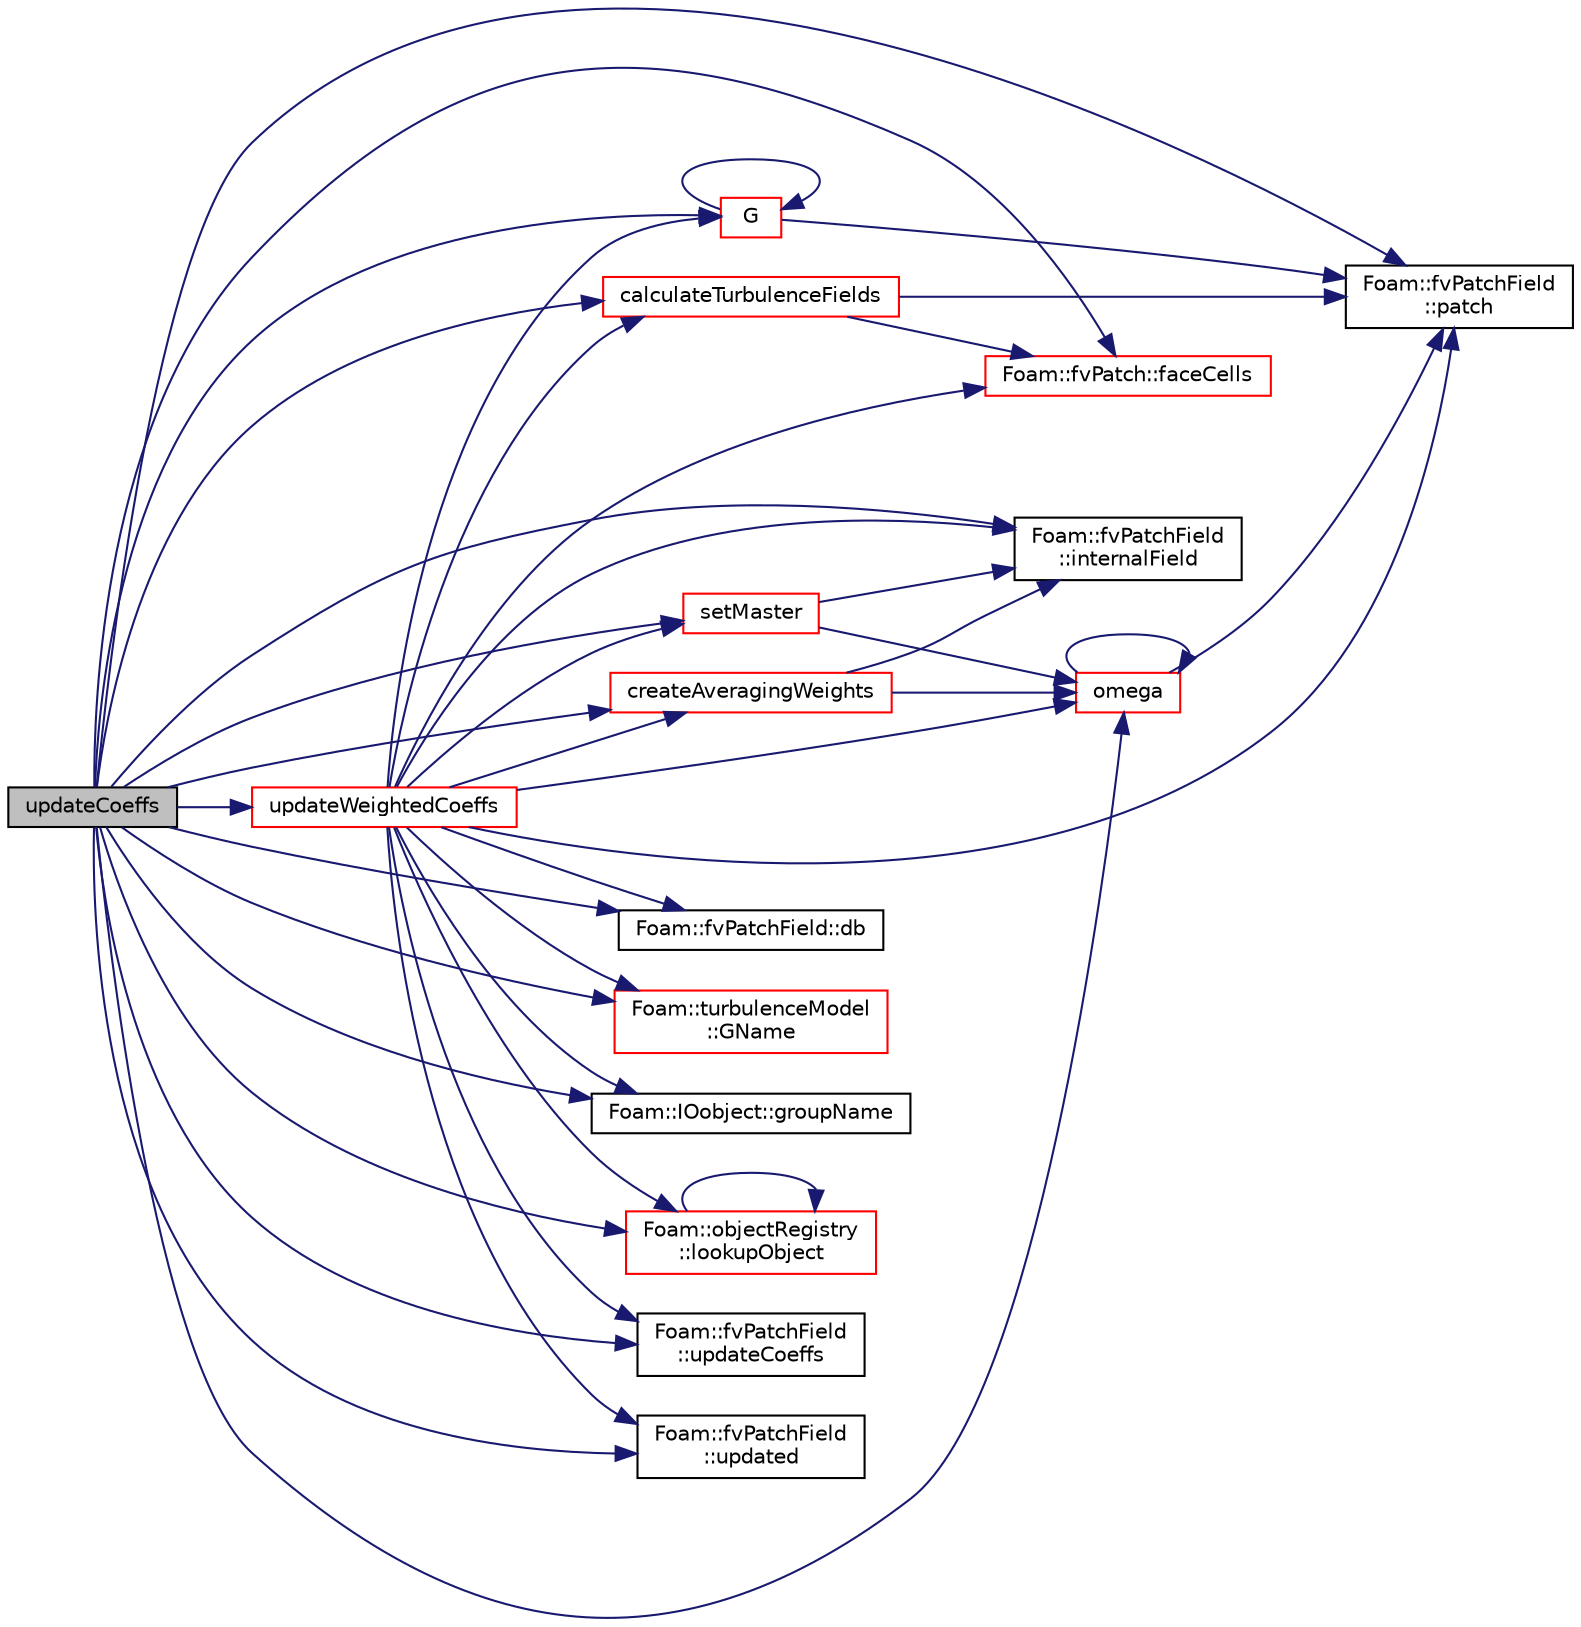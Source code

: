 digraph "updateCoeffs"
{
  bgcolor="transparent";
  edge [fontname="Helvetica",fontsize="10",labelfontname="Helvetica",labelfontsize="10"];
  node [fontname="Helvetica",fontsize="10",shape=record];
  rankdir="LR";
  Node1817 [label="updateCoeffs",height=0.2,width=0.4,color="black", fillcolor="grey75", style="filled", fontcolor="black"];
  Node1817 -> Node1818 [color="midnightblue",fontsize="10",style="solid",fontname="Helvetica"];
  Node1818 [label="calculateTurbulenceFields",height=0.2,width=0.4,color="red",URL="$a32181.html#ad354b2bce4bd90afc465c2dff69b24d6",tooltip="Main driver to calculate the turbulence fields. "];
  Node1818 -> Node1821 [color="midnightblue",fontsize="10",style="solid",fontname="Helvetica"];
  Node1821 [label="Foam::fvPatch::faceCells",height=0.2,width=0.4,color="red",URL="$a23693.html#afbfac825732ef2770fff4261b4e930e9",tooltip="Return faceCells. "];
  Node1818 -> Node1880 [color="midnightblue",fontsize="10",style="solid",fontname="Helvetica"];
  Node1880 [label="Foam::fvPatchField\l::patch",height=0.2,width=0.4,color="black",URL="$a23169.html#aca0923a4611f6166ffd8fa14d81864a4",tooltip="Return patch. "];
  Node1817 -> Node1899 [color="midnightblue",fontsize="10",style="solid",fontname="Helvetica"];
  Node1899 [label="createAveragingWeights",height=0.2,width=0.4,color="red",URL="$a32181.html#a7e3f26a2eb2d1d475fca3c80c5fa26f0",tooltip="Create the averaging weights for cells which are bounded by. "];
  Node1899 -> Node1897 [color="midnightblue",fontsize="10",style="solid",fontname="Helvetica"];
  Node1897 [label="Foam::fvPatchField\l::internalField",height=0.2,width=0.4,color="black",URL="$a23169.html#a1846b8d63fad0cf4ac0649afdabe3535",tooltip="Return dimensioned internal field reference. "];
  Node1899 -> Node1898 [color="midnightblue",fontsize="10",style="solid",fontname="Helvetica"];
  Node1898 [label="omega",height=0.2,width=0.4,color="red",URL="$a32181.html#a0a19ade47a22371d23b806d6b945dc4a",tooltip="Return non-const access to the master&#39;s omega field. "];
  Node1898 -> Node1898 [color="midnightblue",fontsize="10",style="solid",fontname="Helvetica"];
  Node1898 -> Node1880 [color="midnightblue",fontsize="10",style="solid",fontname="Helvetica"];
  Node1817 -> Node2196 [color="midnightblue",fontsize="10",style="solid",fontname="Helvetica"];
  Node2196 [label="Foam::fvPatchField::db",height=0.2,width=0.4,color="black",URL="$a23169.html#a65cc75d9f80b1df5c3184fb2274a97f1",tooltip="Return local objectRegistry. "];
  Node1817 -> Node1821 [color="midnightblue",fontsize="10",style="solid",fontname="Helvetica"];
  Node1817 -> Node2197 [color="midnightblue",fontsize="10",style="solid",fontname="Helvetica"];
  Node2197 [label="G",height=0.2,width=0.4,color="red",URL="$a32181.html#ad35ace611250c5f497f21747c0920fec",tooltip="Return non-const access to the master&#39;s G field. "];
  Node2197 -> Node2197 [color="midnightblue",fontsize="10",style="solid",fontname="Helvetica"];
  Node2197 -> Node1880 [color="midnightblue",fontsize="10",style="solid",fontname="Helvetica"];
  Node1817 -> Node2198 [color="midnightblue",fontsize="10",style="solid",fontname="Helvetica"];
  Node2198 [label="Foam::turbulenceModel\l::GName",height=0.2,width=0.4,color="red",URL="$a32397.html#a530c14556551704a03baa28ac70a78a0",tooltip="Helper function to return the name of the turbulence G field. "];
  Node1817 -> Node2199 [color="midnightblue",fontsize="10",style="solid",fontname="Helvetica"];
  Node2199 [label="Foam::IOobject::groupName",height=0.2,width=0.4,color="black",URL="$a27249.html#ad5705e6da2a025ad75b4cf5d748d7d30"];
  Node1817 -> Node1897 [color="midnightblue",fontsize="10",style="solid",fontname="Helvetica"];
  Node1817 -> Node2200 [color="midnightblue",fontsize="10",style="solid",fontname="Helvetica"];
  Node2200 [label="Foam::objectRegistry\l::lookupObject",height=0.2,width=0.4,color="red",URL="$a27433.html#a8b49296f8410366342c524250612c2aa",tooltip="Lookup and return the object of the given Type. "];
  Node2200 -> Node2200 [color="midnightblue",fontsize="10",style="solid",fontname="Helvetica"];
  Node1817 -> Node1898 [color="midnightblue",fontsize="10",style="solid",fontname="Helvetica"];
  Node1817 -> Node1880 [color="midnightblue",fontsize="10",style="solid",fontname="Helvetica"];
  Node1817 -> Node2201 [color="midnightblue",fontsize="10",style="solid",fontname="Helvetica"];
  Node2201 [label="setMaster",height=0.2,width=0.4,color="red",URL="$a32181.html#af62f4355fcee4da87dbdf3b365d3d73a",tooltip="Set the master patch - master is responsible for updating all. "];
  Node2201 -> Node1897 [color="midnightblue",fontsize="10",style="solid",fontname="Helvetica"];
  Node2201 -> Node1898 [color="midnightblue",fontsize="10",style="solid",fontname="Helvetica"];
  Node1817 -> Node2204 [color="midnightblue",fontsize="10",style="solid",fontname="Helvetica"];
  Node2204 [label="Foam::fvPatchField\l::updateCoeffs",height=0.2,width=0.4,color="black",URL="$a23169.html#a7e24eafac629d3733181cd942d4c902f",tooltip="Update the coefficients associated with the patch field. "];
  Node1817 -> Node2205 [color="midnightblue",fontsize="10",style="solid",fontname="Helvetica"];
  Node2205 [label="Foam::fvPatchField\l::updated",height=0.2,width=0.4,color="black",URL="$a23169.html#adb515d6ca9be66613efaaeb72c9709db",tooltip="Return true if the boundary condition has already been updated. "];
  Node1817 -> Node2206 [color="midnightblue",fontsize="10",style="solid",fontname="Helvetica"];
  Node2206 [label="updateWeightedCoeffs",height=0.2,width=0.4,color="red",URL="$a32181.html#abdb19742355ced144cd0033d4c5b1e35",tooltip="Update the coefficients associated with the patch field. "];
  Node2206 -> Node2205 [color="midnightblue",fontsize="10",style="solid",fontname="Helvetica"];
  Node2206 -> Node2196 [color="midnightblue",fontsize="10",style="solid",fontname="Helvetica"];
  Node2206 -> Node2200 [color="midnightblue",fontsize="10",style="solid",fontname="Helvetica"];
  Node2206 -> Node2199 [color="midnightblue",fontsize="10",style="solid",fontname="Helvetica"];
  Node2206 -> Node1897 [color="midnightblue",fontsize="10",style="solid",fontname="Helvetica"];
  Node2206 -> Node2201 [color="midnightblue",fontsize="10",style="solid",fontname="Helvetica"];
  Node2206 -> Node1880 [color="midnightblue",fontsize="10",style="solid",fontname="Helvetica"];
  Node2206 -> Node1899 [color="midnightblue",fontsize="10",style="solid",fontname="Helvetica"];
  Node2206 -> Node1818 [color="midnightblue",fontsize="10",style="solid",fontname="Helvetica"];
  Node2206 -> Node2197 [color="midnightblue",fontsize="10",style="solid",fontname="Helvetica"];
  Node2206 -> Node1898 [color="midnightblue",fontsize="10",style="solid",fontname="Helvetica"];
  Node2206 -> Node2198 [color="midnightblue",fontsize="10",style="solid",fontname="Helvetica"];
  Node2206 -> Node1821 [color="midnightblue",fontsize="10",style="solid",fontname="Helvetica"];
  Node2206 -> Node2204 [color="midnightblue",fontsize="10",style="solid",fontname="Helvetica"];
}
